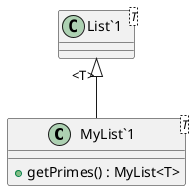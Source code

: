 @startuml
class "MyList`1"<T> {
    + getPrimes() : MyList<T>
}
class "List`1"<T> {
}
"List`1" "<T>" <|-- "MyList`1"
@enduml

